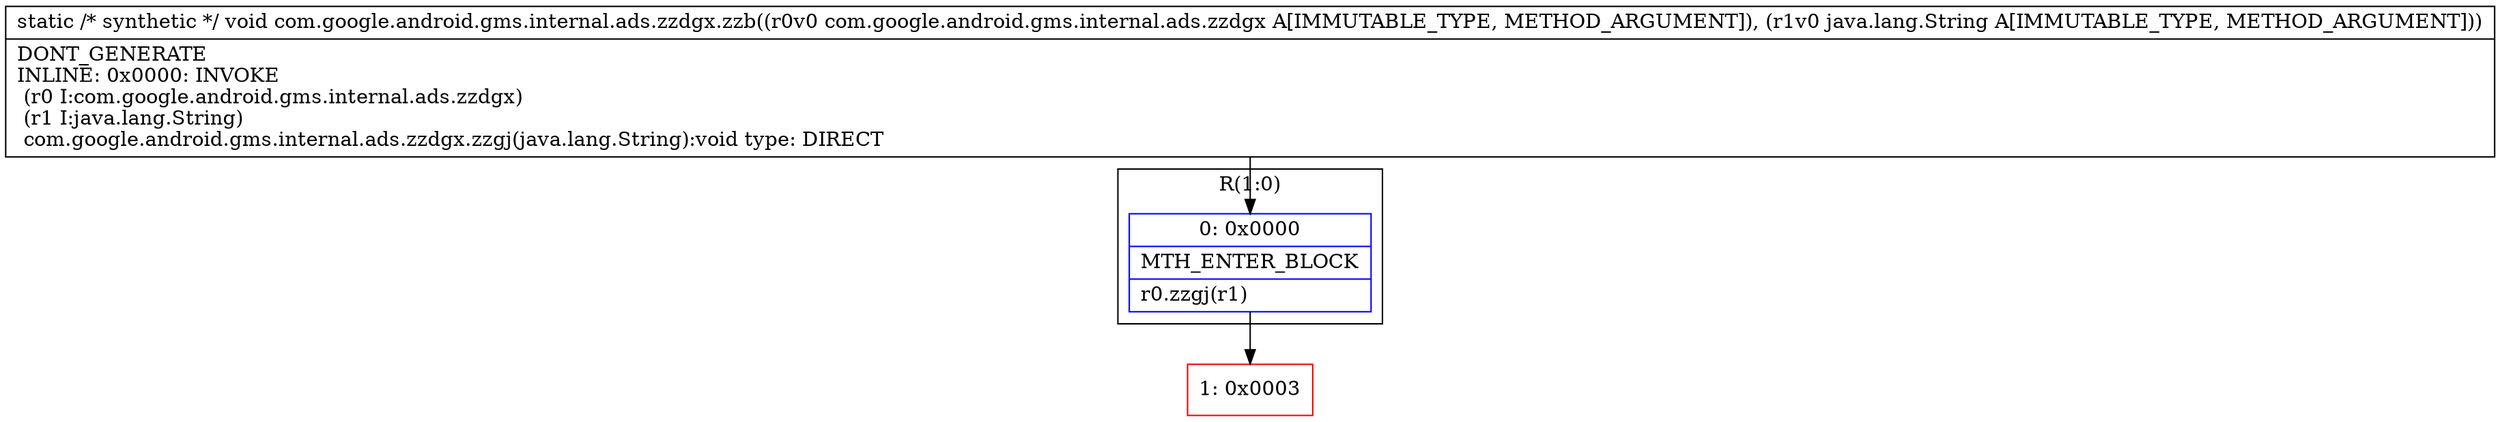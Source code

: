 digraph "CFG forcom.google.android.gms.internal.ads.zzdgx.zzb(Lcom\/google\/android\/gms\/internal\/ads\/zzdgx;Ljava\/lang\/String;)V" {
subgraph cluster_Region_1807847059 {
label = "R(1:0)";
node [shape=record,color=blue];
Node_0 [shape=record,label="{0\:\ 0x0000|MTH_ENTER_BLOCK\l|r0.zzgj(r1)\l}"];
}
Node_1 [shape=record,color=red,label="{1\:\ 0x0003}"];
MethodNode[shape=record,label="{static \/* synthetic *\/ void com.google.android.gms.internal.ads.zzdgx.zzb((r0v0 com.google.android.gms.internal.ads.zzdgx A[IMMUTABLE_TYPE, METHOD_ARGUMENT]), (r1v0 java.lang.String A[IMMUTABLE_TYPE, METHOD_ARGUMENT]))  | DONT_GENERATE\lINLINE: 0x0000: INVOKE  \l  (r0 I:com.google.android.gms.internal.ads.zzdgx)\l  (r1 I:java.lang.String)\l com.google.android.gms.internal.ads.zzdgx.zzgj(java.lang.String):void type: DIRECT\l}"];
MethodNode -> Node_0;
Node_0 -> Node_1;
}

